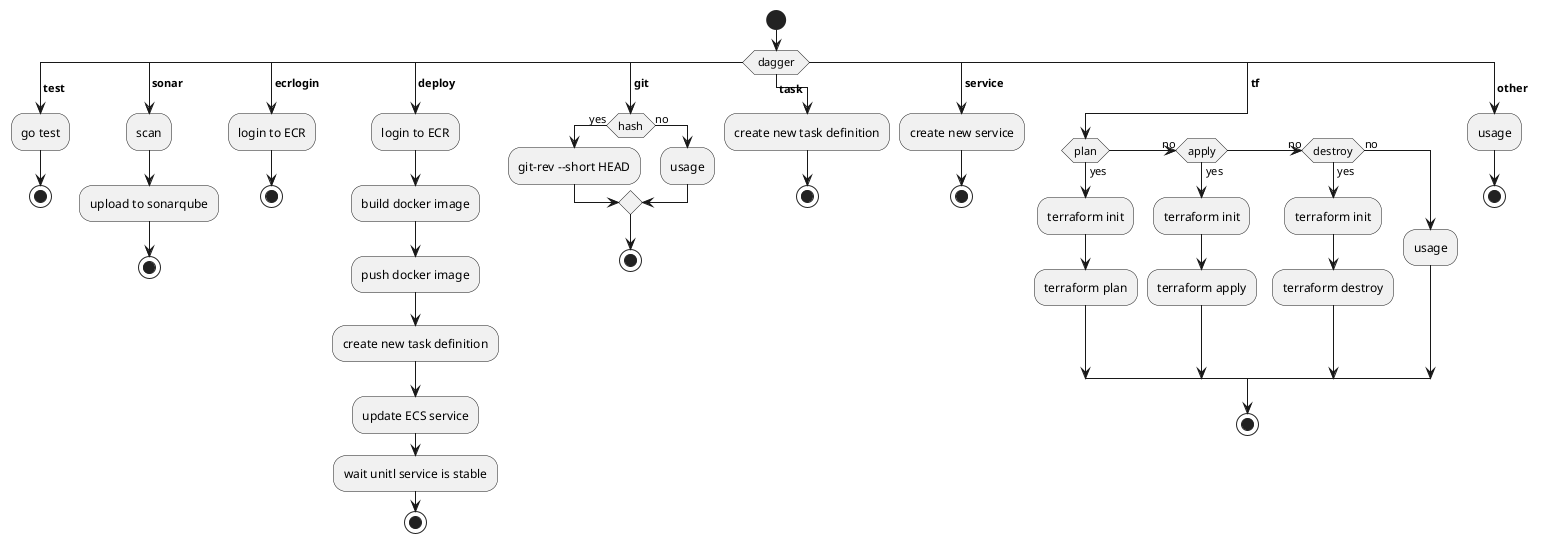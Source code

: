 @startuml dagger
start
switch ( dagger )
case ( **test** )
  :go test;
  stop
case ( **sonar** )
  :scan;
  :upload to sonarqube;
  stop
case ( **ecrlogin** )
  :login to ECR;
  stop
case ( **deploy** )
  :login to ECR;
  :build docker image;
  :push docker image;
  :create new task definition;
  :update ECS service;
  :wait unitl service is stable;
  stop
case ( **git** )
  if (hash) then (yes)
    :git-rev --short HEAD;
  else (no)
    :usage;
  endif
  stop
case ( **task** )
  :create new task definition;
  stop
case ( **service** )
  :create new service;
  stop
case ( **tf** )
  if (plan) then (yes)
    :terraform init;
    :terraform plan;
  (no) elseif (apply) then (yes)
    :terraform init;
    :terraform apply;
  (no) elseif (destroy) then (yes)
    :terraform init;
    :terraform destroy;
  else (no)
    :usage;
  endif
  stop
case ( **other** )
  :usage;
  stop
endswitch
@enduml
